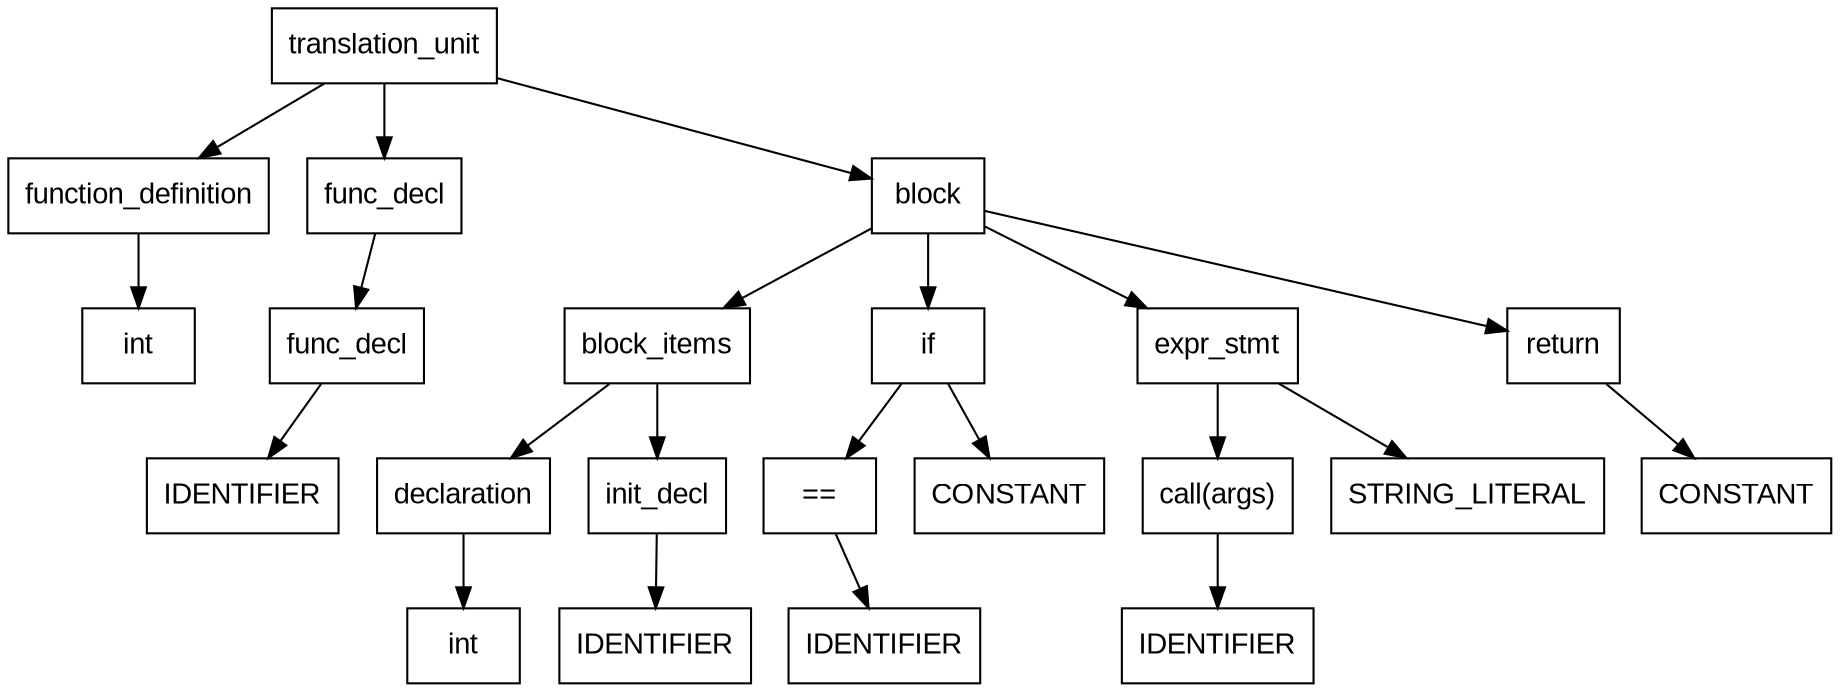 digraph ParseTree {
node [shape=box, fontname="Arial"];
edge [fontname="Arial"];
  node1 [label="translation_unit"];
  node2 [label="function_definition"];
  node1 -> node2;
  node3 [label="int"];
  node2 -> node3;
  node4 [label="func_decl"];
  node1 -> node4;
  node5 [label="func_decl"];
  node4 -> node5;
  node6 [label="IDENTIFIER"];
  node5 -> node6;
  node7 [label="block"];
  node1 -> node7;
  node8 [label="block_items"];
  node7 -> node8;
  node9 [label="declaration"];
  node8 -> node9;
  node10 [label="int"];
  node9 -> node10;
  node11 [label="init_decl"];
  node8 -> node11;
  node12 [label="IDENTIFIER"];
  node11 -> node12;
  node13 [label="if"];
  node7 -> node13;
  node14 [label="=="];
  node13 -> node14;
  node15 [label="IDENTIFIER"];
  node14 -> node15;
  node16 [label="CONSTANT"];
  node13 -> node16;
  node17 [label="expr_stmt"];
  node7 -> node17;
  node18 [label="call(args)"];
  node17 -> node18;
  node19 [label="IDENTIFIER"];
  node18 -> node19;
  node20 [label="STRING_LITERAL"];
  node17 -> node20;
  node21 [label="return"];
  node7 -> node21;
  node22 [label="CONSTANT"];
  node21 -> node22;
}